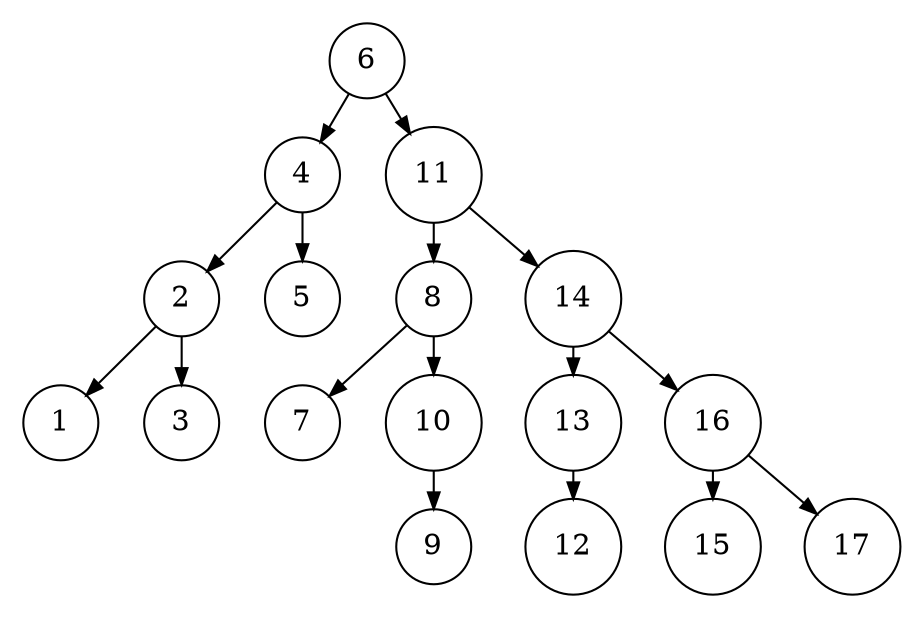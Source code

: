digraph G {
    nodesep=0.3;
    ranksep=0.2;
    margin=0.1;
    node [shape=circle];
    edge [arrowsize=0.8];
    6 -> 4;
    6 -> 11;
    4 -> 2;
    4 -> 5;
    2 -> 1;
    2 -> 3;
    11 -> 8;
    11 -> 14;
    8 -> 7;
    8 -> 10;
    10 -> 9;
    14 -> 13;
    14 -> 16;
    13 -> 12;
    16 -> 15;
    16 -> 17;
}
